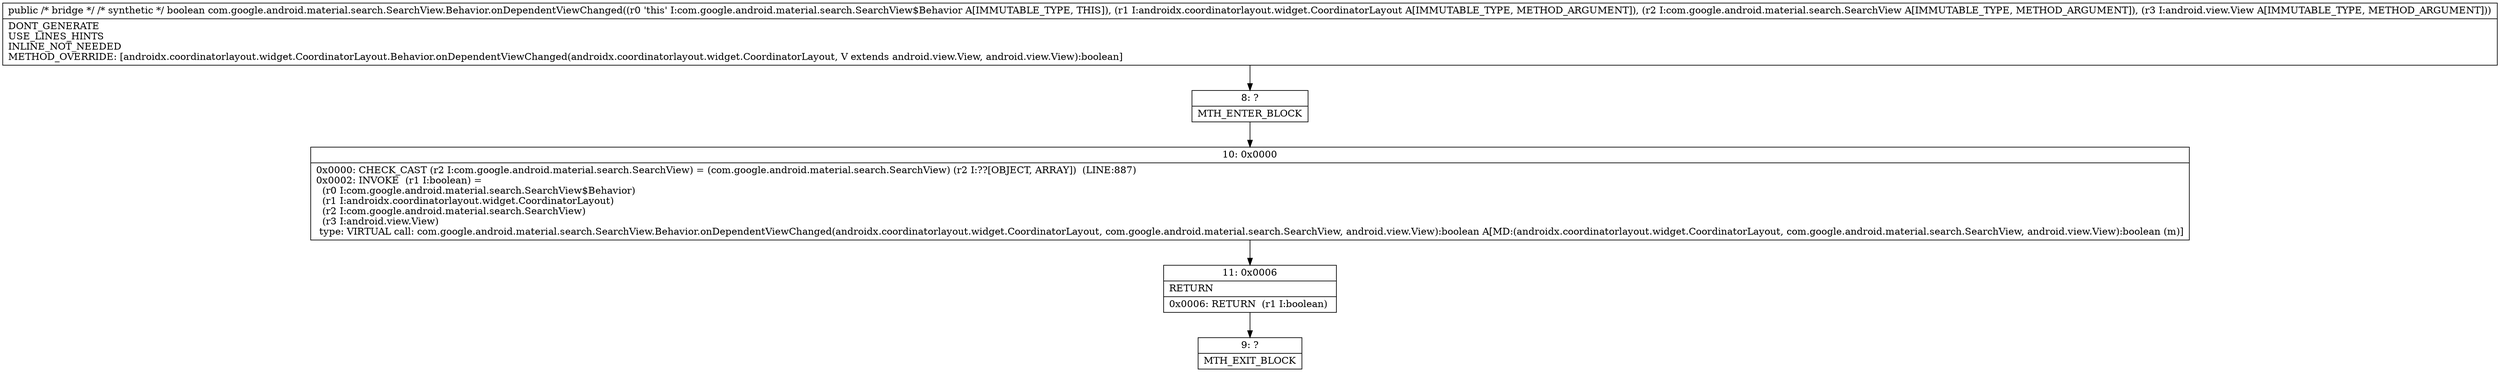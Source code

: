digraph "CFG forcom.google.android.material.search.SearchView.Behavior.onDependentViewChanged(Landroidx\/coordinatorlayout\/widget\/CoordinatorLayout;Landroid\/view\/View;Landroid\/view\/View;)Z" {
Node_8 [shape=record,label="{8\:\ ?|MTH_ENTER_BLOCK\l}"];
Node_10 [shape=record,label="{10\:\ 0x0000|0x0000: CHECK_CAST (r2 I:com.google.android.material.search.SearchView) = (com.google.android.material.search.SearchView) (r2 I:??[OBJECT, ARRAY])  (LINE:887)\l0x0002: INVOKE  (r1 I:boolean) = \l  (r0 I:com.google.android.material.search.SearchView$Behavior)\l  (r1 I:androidx.coordinatorlayout.widget.CoordinatorLayout)\l  (r2 I:com.google.android.material.search.SearchView)\l  (r3 I:android.view.View)\l type: VIRTUAL call: com.google.android.material.search.SearchView.Behavior.onDependentViewChanged(androidx.coordinatorlayout.widget.CoordinatorLayout, com.google.android.material.search.SearchView, android.view.View):boolean A[MD:(androidx.coordinatorlayout.widget.CoordinatorLayout, com.google.android.material.search.SearchView, android.view.View):boolean (m)]\l}"];
Node_11 [shape=record,label="{11\:\ 0x0006|RETURN\l|0x0006: RETURN  (r1 I:boolean) \l}"];
Node_9 [shape=record,label="{9\:\ ?|MTH_EXIT_BLOCK\l}"];
MethodNode[shape=record,label="{public \/* bridge *\/ \/* synthetic *\/ boolean com.google.android.material.search.SearchView.Behavior.onDependentViewChanged((r0 'this' I:com.google.android.material.search.SearchView$Behavior A[IMMUTABLE_TYPE, THIS]), (r1 I:androidx.coordinatorlayout.widget.CoordinatorLayout A[IMMUTABLE_TYPE, METHOD_ARGUMENT]), (r2 I:com.google.android.material.search.SearchView A[IMMUTABLE_TYPE, METHOD_ARGUMENT]), (r3 I:android.view.View A[IMMUTABLE_TYPE, METHOD_ARGUMENT]))  | DONT_GENERATE\lUSE_LINES_HINTS\lINLINE_NOT_NEEDED\lMETHOD_OVERRIDE: [androidx.coordinatorlayout.widget.CoordinatorLayout.Behavior.onDependentViewChanged(androidx.coordinatorlayout.widget.CoordinatorLayout, V extends android.view.View, android.view.View):boolean]\l}"];
MethodNode -> Node_8;Node_8 -> Node_10;
Node_10 -> Node_11;
Node_11 -> Node_9;
}

